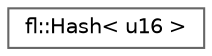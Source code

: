 digraph "Graphical Class Hierarchy"
{
 // INTERACTIVE_SVG=YES
 // LATEX_PDF_SIZE
  bgcolor="transparent";
  edge [fontname=Helvetica,fontsize=10,labelfontname=Helvetica,labelfontsize=10];
  node [fontname=Helvetica,fontsize=10,shape=box,height=0.2,width=0.4];
  rankdir="LR";
  Node0 [id="Node000000",label="fl::Hash\< u16 \>",height=0.2,width=0.4,color="grey40", fillcolor="white", style="filled",URL="$d6/d11/structfl_1_1_hash_3_01u16_01_4.html",tooltip=" "];
}
